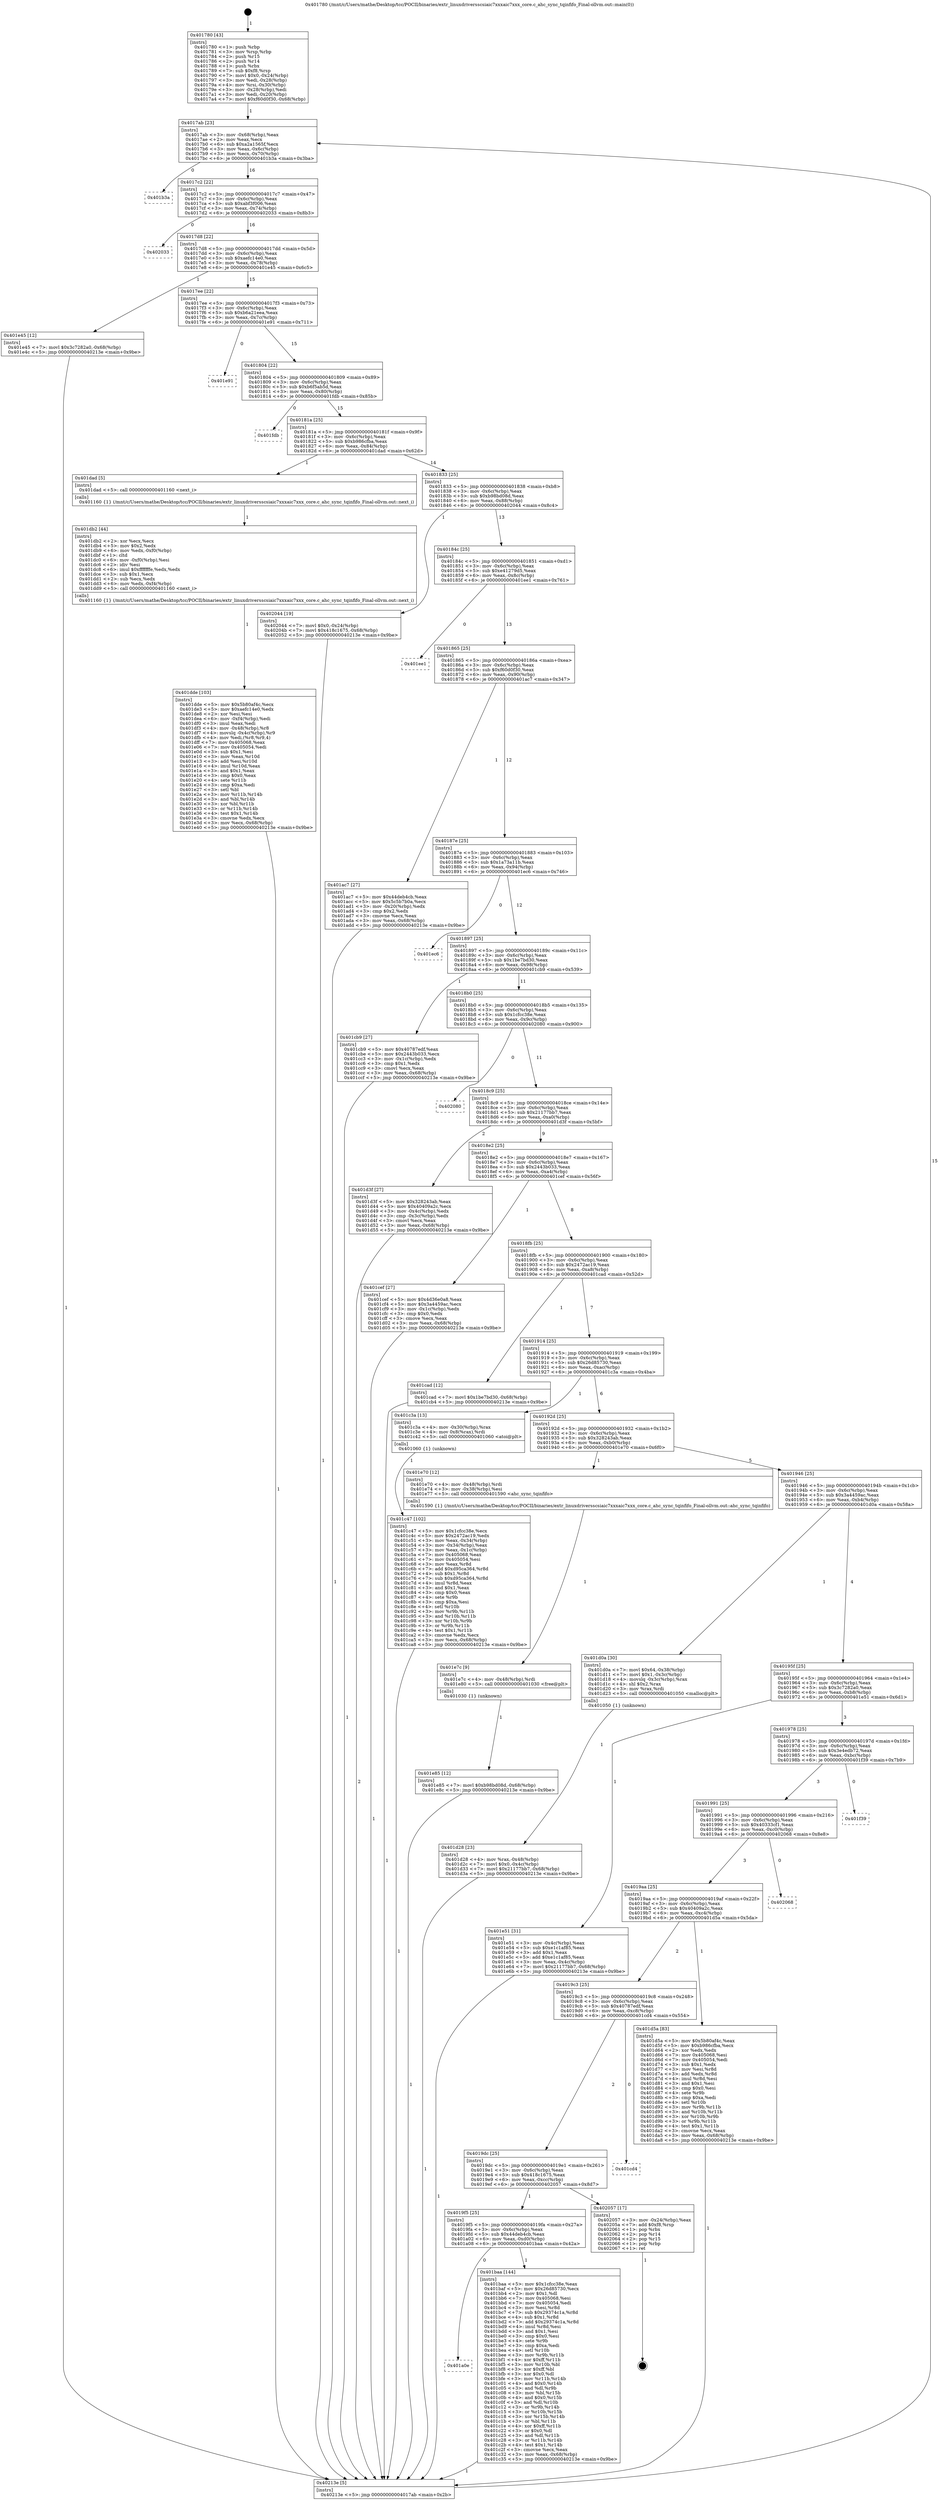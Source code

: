 digraph "0x401780" {
  label = "0x401780 (/mnt/c/Users/mathe/Desktop/tcc/POCII/binaries/extr_linuxdriversscsiaic7xxxaic7xxx_core.c_ahc_sync_tqinfifo_Final-ollvm.out::main(0))"
  labelloc = "t"
  node[shape=record]

  Entry [label="",width=0.3,height=0.3,shape=circle,fillcolor=black,style=filled]
  "0x4017ab" [label="{
     0x4017ab [23]\l
     | [instrs]\l
     &nbsp;&nbsp;0x4017ab \<+3\>: mov -0x68(%rbp),%eax\l
     &nbsp;&nbsp;0x4017ae \<+2\>: mov %eax,%ecx\l
     &nbsp;&nbsp;0x4017b0 \<+6\>: sub $0xa2a1565f,%ecx\l
     &nbsp;&nbsp;0x4017b6 \<+3\>: mov %eax,-0x6c(%rbp)\l
     &nbsp;&nbsp;0x4017b9 \<+3\>: mov %ecx,-0x70(%rbp)\l
     &nbsp;&nbsp;0x4017bc \<+6\>: je 0000000000401b3a \<main+0x3ba\>\l
  }"]
  "0x401b3a" [label="{
     0x401b3a\l
  }", style=dashed]
  "0x4017c2" [label="{
     0x4017c2 [22]\l
     | [instrs]\l
     &nbsp;&nbsp;0x4017c2 \<+5\>: jmp 00000000004017c7 \<main+0x47\>\l
     &nbsp;&nbsp;0x4017c7 \<+3\>: mov -0x6c(%rbp),%eax\l
     &nbsp;&nbsp;0x4017ca \<+5\>: sub $0xabf3f006,%eax\l
     &nbsp;&nbsp;0x4017cf \<+3\>: mov %eax,-0x74(%rbp)\l
     &nbsp;&nbsp;0x4017d2 \<+6\>: je 0000000000402033 \<main+0x8b3\>\l
  }"]
  Exit [label="",width=0.3,height=0.3,shape=circle,fillcolor=black,style=filled,peripheries=2]
  "0x402033" [label="{
     0x402033\l
  }", style=dashed]
  "0x4017d8" [label="{
     0x4017d8 [22]\l
     | [instrs]\l
     &nbsp;&nbsp;0x4017d8 \<+5\>: jmp 00000000004017dd \<main+0x5d\>\l
     &nbsp;&nbsp;0x4017dd \<+3\>: mov -0x6c(%rbp),%eax\l
     &nbsp;&nbsp;0x4017e0 \<+5\>: sub $0xaefc14e0,%eax\l
     &nbsp;&nbsp;0x4017e5 \<+3\>: mov %eax,-0x78(%rbp)\l
     &nbsp;&nbsp;0x4017e8 \<+6\>: je 0000000000401e45 \<main+0x6c5\>\l
  }"]
  "0x401e85" [label="{
     0x401e85 [12]\l
     | [instrs]\l
     &nbsp;&nbsp;0x401e85 \<+7\>: movl $0xb98bd08d,-0x68(%rbp)\l
     &nbsp;&nbsp;0x401e8c \<+5\>: jmp 000000000040213e \<main+0x9be\>\l
  }"]
  "0x401e45" [label="{
     0x401e45 [12]\l
     | [instrs]\l
     &nbsp;&nbsp;0x401e45 \<+7\>: movl $0x3c7282a0,-0x68(%rbp)\l
     &nbsp;&nbsp;0x401e4c \<+5\>: jmp 000000000040213e \<main+0x9be\>\l
  }"]
  "0x4017ee" [label="{
     0x4017ee [22]\l
     | [instrs]\l
     &nbsp;&nbsp;0x4017ee \<+5\>: jmp 00000000004017f3 \<main+0x73\>\l
     &nbsp;&nbsp;0x4017f3 \<+3\>: mov -0x6c(%rbp),%eax\l
     &nbsp;&nbsp;0x4017f6 \<+5\>: sub $0xb6a21eea,%eax\l
     &nbsp;&nbsp;0x4017fb \<+3\>: mov %eax,-0x7c(%rbp)\l
     &nbsp;&nbsp;0x4017fe \<+6\>: je 0000000000401e91 \<main+0x711\>\l
  }"]
  "0x401e7c" [label="{
     0x401e7c [9]\l
     | [instrs]\l
     &nbsp;&nbsp;0x401e7c \<+4\>: mov -0x48(%rbp),%rdi\l
     &nbsp;&nbsp;0x401e80 \<+5\>: call 0000000000401030 \<free@plt\>\l
     | [calls]\l
     &nbsp;&nbsp;0x401030 \{1\} (unknown)\l
  }"]
  "0x401e91" [label="{
     0x401e91\l
  }", style=dashed]
  "0x401804" [label="{
     0x401804 [22]\l
     | [instrs]\l
     &nbsp;&nbsp;0x401804 \<+5\>: jmp 0000000000401809 \<main+0x89\>\l
     &nbsp;&nbsp;0x401809 \<+3\>: mov -0x6c(%rbp),%eax\l
     &nbsp;&nbsp;0x40180c \<+5\>: sub $0xb6f5ab5d,%eax\l
     &nbsp;&nbsp;0x401811 \<+3\>: mov %eax,-0x80(%rbp)\l
     &nbsp;&nbsp;0x401814 \<+6\>: je 0000000000401fdb \<main+0x85b\>\l
  }"]
  "0x401dde" [label="{
     0x401dde [103]\l
     | [instrs]\l
     &nbsp;&nbsp;0x401dde \<+5\>: mov $0x5b80af4c,%ecx\l
     &nbsp;&nbsp;0x401de3 \<+5\>: mov $0xaefc14e0,%edx\l
     &nbsp;&nbsp;0x401de8 \<+2\>: xor %esi,%esi\l
     &nbsp;&nbsp;0x401dea \<+6\>: mov -0xf4(%rbp),%edi\l
     &nbsp;&nbsp;0x401df0 \<+3\>: imul %eax,%edi\l
     &nbsp;&nbsp;0x401df3 \<+4\>: mov -0x48(%rbp),%r8\l
     &nbsp;&nbsp;0x401df7 \<+4\>: movslq -0x4c(%rbp),%r9\l
     &nbsp;&nbsp;0x401dfb \<+4\>: mov %edi,(%r8,%r9,4)\l
     &nbsp;&nbsp;0x401dff \<+7\>: mov 0x405068,%eax\l
     &nbsp;&nbsp;0x401e06 \<+7\>: mov 0x405054,%edi\l
     &nbsp;&nbsp;0x401e0d \<+3\>: sub $0x1,%esi\l
     &nbsp;&nbsp;0x401e10 \<+3\>: mov %eax,%r10d\l
     &nbsp;&nbsp;0x401e13 \<+3\>: add %esi,%r10d\l
     &nbsp;&nbsp;0x401e16 \<+4\>: imul %r10d,%eax\l
     &nbsp;&nbsp;0x401e1a \<+3\>: and $0x1,%eax\l
     &nbsp;&nbsp;0x401e1d \<+3\>: cmp $0x0,%eax\l
     &nbsp;&nbsp;0x401e20 \<+4\>: sete %r11b\l
     &nbsp;&nbsp;0x401e24 \<+3\>: cmp $0xa,%edi\l
     &nbsp;&nbsp;0x401e27 \<+3\>: setl %bl\l
     &nbsp;&nbsp;0x401e2a \<+3\>: mov %r11b,%r14b\l
     &nbsp;&nbsp;0x401e2d \<+3\>: and %bl,%r14b\l
     &nbsp;&nbsp;0x401e30 \<+3\>: xor %bl,%r11b\l
     &nbsp;&nbsp;0x401e33 \<+3\>: or %r11b,%r14b\l
     &nbsp;&nbsp;0x401e36 \<+4\>: test $0x1,%r14b\l
     &nbsp;&nbsp;0x401e3a \<+3\>: cmovne %edx,%ecx\l
     &nbsp;&nbsp;0x401e3d \<+3\>: mov %ecx,-0x68(%rbp)\l
     &nbsp;&nbsp;0x401e40 \<+5\>: jmp 000000000040213e \<main+0x9be\>\l
  }"]
  "0x401fdb" [label="{
     0x401fdb\l
  }", style=dashed]
  "0x40181a" [label="{
     0x40181a [25]\l
     | [instrs]\l
     &nbsp;&nbsp;0x40181a \<+5\>: jmp 000000000040181f \<main+0x9f\>\l
     &nbsp;&nbsp;0x40181f \<+3\>: mov -0x6c(%rbp),%eax\l
     &nbsp;&nbsp;0x401822 \<+5\>: sub $0xb986cfba,%eax\l
     &nbsp;&nbsp;0x401827 \<+6\>: mov %eax,-0x84(%rbp)\l
     &nbsp;&nbsp;0x40182d \<+6\>: je 0000000000401dad \<main+0x62d\>\l
  }"]
  "0x401db2" [label="{
     0x401db2 [44]\l
     | [instrs]\l
     &nbsp;&nbsp;0x401db2 \<+2\>: xor %ecx,%ecx\l
     &nbsp;&nbsp;0x401db4 \<+5\>: mov $0x2,%edx\l
     &nbsp;&nbsp;0x401db9 \<+6\>: mov %edx,-0xf0(%rbp)\l
     &nbsp;&nbsp;0x401dbf \<+1\>: cltd\l
     &nbsp;&nbsp;0x401dc0 \<+6\>: mov -0xf0(%rbp),%esi\l
     &nbsp;&nbsp;0x401dc6 \<+2\>: idiv %esi\l
     &nbsp;&nbsp;0x401dc8 \<+6\>: imul $0xfffffffe,%edx,%edx\l
     &nbsp;&nbsp;0x401dce \<+3\>: sub $0x1,%ecx\l
     &nbsp;&nbsp;0x401dd1 \<+2\>: sub %ecx,%edx\l
     &nbsp;&nbsp;0x401dd3 \<+6\>: mov %edx,-0xf4(%rbp)\l
     &nbsp;&nbsp;0x401dd9 \<+5\>: call 0000000000401160 \<next_i\>\l
     | [calls]\l
     &nbsp;&nbsp;0x401160 \{1\} (/mnt/c/Users/mathe/Desktop/tcc/POCII/binaries/extr_linuxdriversscsiaic7xxxaic7xxx_core.c_ahc_sync_tqinfifo_Final-ollvm.out::next_i)\l
  }"]
  "0x401dad" [label="{
     0x401dad [5]\l
     | [instrs]\l
     &nbsp;&nbsp;0x401dad \<+5\>: call 0000000000401160 \<next_i\>\l
     | [calls]\l
     &nbsp;&nbsp;0x401160 \{1\} (/mnt/c/Users/mathe/Desktop/tcc/POCII/binaries/extr_linuxdriversscsiaic7xxxaic7xxx_core.c_ahc_sync_tqinfifo_Final-ollvm.out::next_i)\l
  }"]
  "0x401833" [label="{
     0x401833 [25]\l
     | [instrs]\l
     &nbsp;&nbsp;0x401833 \<+5\>: jmp 0000000000401838 \<main+0xb8\>\l
     &nbsp;&nbsp;0x401838 \<+3\>: mov -0x6c(%rbp),%eax\l
     &nbsp;&nbsp;0x40183b \<+5\>: sub $0xb98bd08d,%eax\l
     &nbsp;&nbsp;0x401840 \<+6\>: mov %eax,-0x88(%rbp)\l
     &nbsp;&nbsp;0x401846 \<+6\>: je 0000000000402044 \<main+0x8c4\>\l
  }"]
  "0x401d28" [label="{
     0x401d28 [23]\l
     | [instrs]\l
     &nbsp;&nbsp;0x401d28 \<+4\>: mov %rax,-0x48(%rbp)\l
     &nbsp;&nbsp;0x401d2c \<+7\>: movl $0x0,-0x4c(%rbp)\l
     &nbsp;&nbsp;0x401d33 \<+7\>: movl $0x21177bb7,-0x68(%rbp)\l
     &nbsp;&nbsp;0x401d3a \<+5\>: jmp 000000000040213e \<main+0x9be\>\l
  }"]
  "0x402044" [label="{
     0x402044 [19]\l
     | [instrs]\l
     &nbsp;&nbsp;0x402044 \<+7\>: movl $0x0,-0x24(%rbp)\l
     &nbsp;&nbsp;0x40204b \<+7\>: movl $0x418c1675,-0x68(%rbp)\l
     &nbsp;&nbsp;0x402052 \<+5\>: jmp 000000000040213e \<main+0x9be\>\l
  }"]
  "0x40184c" [label="{
     0x40184c [25]\l
     | [instrs]\l
     &nbsp;&nbsp;0x40184c \<+5\>: jmp 0000000000401851 \<main+0xd1\>\l
     &nbsp;&nbsp;0x401851 \<+3\>: mov -0x6c(%rbp),%eax\l
     &nbsp;&nbsp;0x401854 \<+5\>: sub $0xe41279d5,%eax\l
     &nbsp;&nbsp;0x401859 \<+6\>: mov %eax,-0x8c(%rbp)\l
     &nbsp;&nbsp;0x40185f \<+6\>: je 0000000000401ee1 \<main+0x761\>\l
  }"]
  "0x401c47" [label="{
     0x401c47 [102]\l
     | [instrs]\l
     &nbsp;&nbsp;0x401c47 \<+5\>: mov $0x1cfcc38e,%ecx\l
     &nbsp;&nbsp;0x401c4c \<+5\>: mov $0x2472ac19,%edx\l
     &nbsp;&nbsp;0x401c51 \<+3\>: mov %eax,-0x34(%rbp)\l
     &nbsp;&nbsp;0x401c54 \<+3\>: mov -0x34(%rbp),%eax\l
     &nbsp;&nbsp;0x401c57 \<+3\>: mov %eax,-0x1c(%rbp)\l
     &nbsp;&nbsp;0x401c5a \<+7\>: mov 0x405068,%eax\l
     &nbsp;&nbsp;0x401c61 \<+7\>: mov 0x405054,%esi\l
     &nbsp;&nbsp;0x401c68 \<+3\>: mov %eax,%r8d\l
     &nbsp;&nbsp;0x401c6b \<+7\>: add $0xd95ca364,%r8d\l
     &nbsp;&nbsp;0x401c72 \<+4\>: sub $0x1,%r8d\l
     &nbsp;&nbsp;0x401c76 \<+7\>: sub $0xd95ca364,%r8d\l
     &nbsp;&nbsp;0x401c7d \<+4\>: imul %r8d,%eax\l
     &nbsp;&nbsp;0x401c81 \<+3\>: and $0x1,%eax\l
     &nbsp;&nbsp;0x401c84 \<+3\>: cmp $0x0,%eax\l
     &nbsp;&nbsp;0x401c87 \<+4\>: sete %r9b\l
     &nbsp;&nbsp;0x401c8b \<+3\>: cmp $0xa,%esi\l
     &nbsp;&nbsp;0x401c8e \<+4\>: setl %r10b\l
     &nbsp;&nbsp;0x401c92 \<+3\>: mov %r9b,%r11b\l
     &nbsp;&nbsp;0x401c95 \<+3\>: and %r10b,%r11b\l
     &nbsp;&nbsp;0x401c98 \<+3\>: xor %r10b,%r9b\l
     &nbsp;&nbsp;0x401c9b \<+3\>: or %r9b,%r11b\l
     &nbsp;&nbsp;0x401c9e \<+4\>: test $0x1,%r11b\l
     &nbsp;&nbsp;0x401ca2 \<+3\>: cmovne %edx,%ecx\l
     &nbsp;&nbsp;0x401ca5 \<+3\>: mov %ecx,-0x68(%rbp)\l
     &nbsp;&nbsp;0x401ca8 \<+5\>: jmp 000000000040213e \<main+0x9be\>\l
  }"]
  "0x401ee1" [label="{
     0x401ee1\l
  }", style=dashed]
  "0x401865" [label="{
     0x401865 [25]\l
     | [instrs]\l
     &nbsp;&nbsp;0x401865 \<+5\>: jmp 000000000040186a \<main+0xea\>\l
     &nbsp;&nbsp;0x40186a \<+3\>: mov -0x6c(%rbp),%eax\l
     &nbsp;&nbsp;0x40186d \<+5\>: sub $0xf60d0f30,%eax\l
     &nbsp;&nbsp;0x401872 \<+6\>: mov %eax,-0x90(%rbp)\l
     &nbsp;&nbsp;0x401878 \<+6\>: je 0000000000401ac7 \<main+0x347\>\l
  }"]
  "0x401a0e" [label="{
     0x401a0e\l
  }", style=dashed]
  "0x401ac7" [label="{
     0x401ac7 [27]\l
     | [instrs]\l
     &nbsp;&nbsp;0x401ac7 \<+5\>: mov $0x44deb4cb,%eax\l
     &nbsp;&nbsp;0x401acc \<+5\>: mov $0x5c5b7b0a,%ecx\l
     &nbsp;&nbsp;0x401ad1 \<+3\>: mov -0x20(%rbp),%edx\l
     &nbsp;&nbsp;0x401ad4 \<+3\>: cmp $0x2,%edx\l
     &nbsp;&nbsp;0x401ad7 \<+3\>: cmovne %ecx,%eax\l
     &nbsp;&nbsp;0x401ada \<+3\>: mov %eax,-0x68(%rbp)\l
     &nbsp;&nbsp;0x401add \<+5\>: jmp 000000000040213e \<main+0x9be\>\l
  }"]
  "0x40187e" [label="{
     0x40187e [25]\l
     | [instrs]\l
     &nbsp;&nbsp;0x40187e \<+5\>: jmp 0000000000401883 \<main+0x103\>\l
     &nbsp;&nbsp;0x401883 \<+3\>: mov -0x6c(%rbp),%eax\l
     &nbsp;&nbsp;0x401886 \<+5\>: sub $0x1a73a11b,%eax\l
     &nbsp;&nbsp;0x40188b \<+6\>: mov %eax,-0x94(%rbp)\l
     &nbsp;&nbsp;0x401891 \<+6\>: je 0000000000401ec6 \<main+0x746\>\l
  }"]
  "0x40213e" [label="{
     0x40213e [5]\l
     | [instrs]\l
     &nbsp;&nbsp;0x40213e \<+5\>: jmp 00000000004017ab \<main+0x2b\>\l
  }"]
  "0x401780" [label="{
     0x401780 [43]\l
     | [instrs]\l
     &nbsp;&nbsp;0x401780 \<+1\>: push %rbp\l
     &nbsp;&nbsp;0x401781 \<+3\>: mov %rsp,%rbp\l
     &nbsp;&nbsp;0x401784 \<+2\>: push %r15\l
     &nbsp;&nbsp;0x401786 \<+2\>: push %r14\l
     &nbsp;&nbsp;0x401788 \<+1\>: push %rbx\l
     &nbsp;&nbsp;0x401789 \<+7\>: sub $0xf8,%rsp\l
     &nbsp;&nbsp;0x401790 \<+7\>: movl $0x0,-0x24(%rbp)\l
     &nbsp;&nbsp;0x401797 \<+3\>: mov %edi,-0x28(%rbp)\l
     &nbsp;&nbsp;0x40179a \<+4\>: mov %rsi,-0x30(%rbp)\l
     &nbsp;&nbsp;0x40179e \<+3\>: mov -0x28(%rbp),%edi\l
     &nbsp;&nbsp;0x4017a1 \<+3\>: mov %edi,-0x20(%rbp)\l
     &nbsp;&nbsp;0x4017a4 \<+7\>: movl $0xf60d0f30,-0x68(%rbp)\l
  }"]
  "0x401baa" [label="{
     0x401baa [144]\l
     | [instrs]\l
     &nbsp;&nbsp;0x401baa \<+5\>: mov $0x1cfcc38e,%eax\l
     &nbsp;&nbsp;0x401baf \<+5\>: mov $0x26d85730,%ecx\l
     &nbsp;&nbsp;0x401bb4 \<+2\>: mov $0x1,%dl\l
     &nbsp;&nbsp;0x401bb6 \<+7\>: mov 0x405068,%esi\l
     &nbsp;&nbsp;0x401bbd \<+7\>: mov 0x405054,%edi\l
     &nbsp;&nbsp;0x401bc4 \<+3\>: mov %esi,%r8d\l
     &nbsp;&nbsp;0x401bc7 \<+7\>: sub $0x29374c1a,%r8d\l
     &nbsp;&nbsp;0x401bce \<+4\>: sub $0x1,%r8d\l
     &nbsp;&nbsp;0x401bd2 \<+7\>: add $0x29374c1a,%r8d\l
     &nbsp;&nbsp;0x401bd9 \<+4\>: imul %r8d,%esi\l
     &nbsp;&nbsp;0x401bdd \<+3\>: and $0x1,%esi\l
     &nbsp;&nbsp;0x401be0 \<+3\>: cmp $0x0,%esi\l
     &nbsp;&nbsp;0x401be3 \<+4\>: sete %r9b\l
     &nbsp;&nbsp;0x401be7 \<+3\>: cmp $0xa,%edi\l
     &nbsp;&nbsp;0x401bea \<+4\>: setl %r10b\l
     &nbsp;&nbsp;0x401bee \<+3\>: mov %r9b,%r11b\l
     &nbsp;&nbsp;0x401bf1 \<+4\>: xor $0xff,%r11b\l
     &nbsp;&nbsp;0x401bf5 \<+3\>: mov %r10b,%bl\l
     &nbsp;&nbsp;0x401bf8 \<+3\>: xor $0xff,%bl\l
     &nbsp;&nbsp;0x401bfb \<+3\>: xor $0x0,%dl\l
     &nbsp;&nbsp;0x401bfe \<+3\>: mov %r11b,%r14b\l
     &nbsp;&nbsp;0x401c01 \<+4\>: and $0x0,%r14b\l
     &nbsp;&nbsp;0x401c05 \<+3\>: and %dl,%r9b\l
     &nbsp;&nbsp;0x401c08 \<+3\>: mov %bl,%r15b\l
     &nbsp;&nbsp;0x401c0b \<+4\>: and $0x0,%r15b\l
     &nbsp;&nbsp;0x401c0f \<+3\>: and %dl,%r10b\l
     &nbsp;&nbsp;0x401c12 \<+3\>: or %r9b,%r14b\l
     &nbsp;&nbsp;0x401c15 \<+3\>: or %r10b,%r15b\l
     &nbsp;&nbsp;0x401c18 \<+3\>: xor %r15b,%r14b\l
     &nbsp;&nbsp;0x401c1b \<+3\>: or %bl,%r11b\l
     &nbsp;&nbsp;0x401c1e \<+4\>: xor $0xff,%r11b\l
     &nbsp;&nbsp;0x401c22 \<+3\>: or $0x0,%dl\l
     &nbsp;&nbsp;0x401c25 \<+3\>: and %dl,%r11b\l
     &nbsp;&nbsp;0x401c28 \<+3\>: or %r11b,%r14b\l
     &nbsp;&nbsp;0x401c2b \<+4\>: test $0x1,%r14b\l
     &nbsp;&nbsp;0x401c2f \<+3\>: cmovne %ecx,%eax\l
     &nbsp;&nbsp;0x401c32 \<+3\>: mov %eax,-0x68(%rbp)\l
     &nbsp;&nbsp;0x401c35 \<+5\>: jmp 000000000040213e \<main+0x9be\>\l
  }"]
  "0x401ec6" [label="{
     0x401ec6\l
  }", style=dashed]
  "0x401897" [label="{
     0x401897 [25]\l
     | [instrs]\l
     &nbsp;&nbsp;0x401897 \<+5\>: jmp 000000000040189c \<main+0x11c\>\l
     &nbsp;&nbsp;0x40189c \<+3\>: mov -0x6c(%rbp),%eax\l
     &nbsp;&nbsp;0x40189f \<+5\>: sub $0x1be7bd30,%eax\l
     &nbsp;&nbsp;0x4018a4 \<+6\>: mov %eax,-0x98(%rbp)\l
     &nbsp;&nbsp;0x4018aa \<+6\>: je 0000000000401cb9 \<main+0x539\>\l
  }"]
  "0x4019f5" [label="{
     0x4019f5 [25]\l
     | [instrs]\l
     &nbsp;&nbsp;0x4019f5 \<+5\>: jmp 00000000004019fa \<main+0x27a\>\l
     &nbsp;&nbsp;0x4019fa \<+3\>: mov -0x6c(%rbp),%eax\l
     &nbsp;&nbsp;0x4019fd \<+5\>: sub $0x44deb4cb,%eax\l
     &nbsp;&nbsp;0x401a02 \<+6\>: mov %eax,-0xd0(%rbp)\l
     &nbsp;&nbsp;0x401a08 \<+6\>: je 0000000000401baa \<main+0x42a\>\l
  }"]
  "0x401cb9" [label="{
     0x401cb9 [27]\l
     | [instrs]\l
     &nbsp;&nbsp;0x401cb9 \<+5\>: mov $0x40787edf,%eax\l
     &nbsp;&nbsp;0x401cbe \<+5\>: mov $0x2443b033,%ecx\l
     &nbsp;&nbsp;0x401cc3 \<+3\>: mov -0x1c(%rbp),%edx\l
     &nbsp;&nbsp;0x401cc6 \<+3\>: cmp $0x1,%edx\l
     &nbsp;&nbsp;0x401cc9 \<+3\>: cmovl %ecx,%eax\l
     &nbsp;&nbsp;0x401ccc \<+3\>: mov %eax,-0x68(%rbp)\l
     &nbsp;&nbsp;0x401ccf \<+5\>: jmp 000000000040213e \<main+0x9be\>\l
  }"]
  "0x4018b0" [label="{
     0x4018b0 [25]\l
     | [instrs]\l
     &nbsp;&nbsp;0x4018b0 \<+5\>: jmp 00000000004018b5 \<main+0x135\>\l
     &nbsp;&nbsp;0x4018b5 \<+3\>: mov -0x6c(%rbp),%eax\l
     &nbsp;&nbsp;0x4018b8 \<+5\>: sub $0x1cfcc38e,%eax\l
     &nbsp;&nbsp;0x4018bd \<+6\>: mov %eax,-0x9c(%rbp)\l
     &nbsp;&nbsp;0x4018c3 \<+6\>: je 0000000000402080 \<main+0x900\>\l
  }"]
  "0x402057" [label="{
     0x402057 [17]\l
     | [instrs]\l
     &nbsp;&nbsp;0x402057 \<+3\>: mov -0x24(%rbp),%eax\l
     &nbsp;&nbsp;0x40205a \<+7\>: add $0xf8,%rsp\l
     &nbsp;&nbsp;0x402061 \<+1\>: pop %rbx\l
     &nbsp;&nbsp;0x402062 \<+2\>: pop %r14\l
     &nbsp;&nbsp;0x402064 \<+2\>: pop %r15\l
     &nbsp;&nbsp;0x402066 \<+1\>: pop %rbp\l
     &nbsp;&nbsp;0x402067 \<+1\>: ret\l
  }"]
  "0x402080" [label="{
     0x402080\l
  }", style=dashed]
  "0x4018c9" [label="{
     0x4018c9 [25]\l
     | [instrs]\l
     &nbsp;&nbsp;0x4018c9 \<+5\>: jmp 00000000004018ce \<main+0x14e\>\l
     &nbsp;&nbsp;0x4018ce \<+3\>: mov -0x6c(%rbp),%eax\l
     &nbsp;&nbsp;0x4018d1 \<+5\>: sub $0x21177bb7,%eax\l
     &nbsp;&nbsp;0x4018d6 \<+6\>: mov %eax,-0xa0(%rbp)\l
     &nbsp;&nbsp;0x4018dc \<+6\>: je 0000000000401d3f \<main+0x5bf\>\l
  }"]
  "0x4019dc" [label="{
     0x4019dc [25]\l
     | [instrs]\l
     &nbsp;&nbsp;0x4019dc \<+5\>: jmp 00000000004019e1 \<main+0x261\>\l
     &nbsp;&nbsp;0x4019e1 \<+3\>: mov -0x6c(%rbp),%eax\l
     &nbsp;&nbsp;0x4019e4 \<+5\>: sub $0x418c1675,%eax\l
     &nbsp;&nbsp;0x4019e9 \<+6\>: mov %eax,-0xcc(%rbp)\l
     &nbsp;&nbsp;0x4019ef \<+6\>: je 0000000000402057 \<main+0x8d7\>\l
  }"]
  "0x401d3f" [label="{
     0x401d3f [27]\l
     | [instrs]\l
     &nbsp;&nbsp;0x401d3f \<+5\>: mov $0x328243ab,%eax\l
     &nbsp;&nbsp;0x401d44 \<+5\>: mov $0x40409a2c,%ecx\l
     &nbsp;&nbsp;0x401d49 \<+3\>: mov -0x4c(%rbp),%edx\l
     &nbsp;&nbsp;0x401d4c \<+3\>: cmp -0x3c(%rbp),%edx\l
     &nbsp;&nbsp;0x401d4f \<+3\>: cmovl %ecx,%eax\l
     &nbsp;&nbsp;0x401d52 \<+3\>: mov %eax,-0x68(%rbp)\l
     &nbsp;&nbsp;0x401d55 \<+5\>: jmp 000000000040213e \<main+0x9be\>\l
  }"]
  "0x4018e2" [label="{
     0x4018e2 [25]\l
     | [instrs]\l
     &nbsp;&nbsp;0x4018e2 \<+5\>: jmp 00000000004018e7 \<main+0x167\>\l
     &nbsp;&nbsp;0x4018e7 \<+3\>: mov -0x6c(%rbp),%eax\l
     &nbsp;&nbsp;0x4018ea \<+5\>: sub $0x2443b033,%eax\l
     &nbsp;&nbsp;0x4018ef \<+6\>: mov %eax,-0xa4(%rbp)\l
     &nbsp;&nbsp;0x4018f5 \<+6\>: je 0000000000401cef \<main+0x56f\>\l
  }"]
  "0x401cd4" [label="{
     0x401cd4\l
  }", style=dashed]
  "0x401cef" [label="{
     0x401cef [27]\l
     | [instrs]\l
     &nbsp;&nbsp;0x401cef \<+5\>: mov $0x4d36e0a8,%eax\l
     &nbsp;&nbsp;0x401cf4 \<+5\>: mov $0x3a4459ac,%ecx\l
     &nbsp;&nbsp;0x401cf9 \<+3\>: mov -0x1c(%rbp),%edx\l
     &nbsp;&nbsp;0x401cfc \<+3\>: cmp $0x0,%edx\l
     &nbsp;&nbsp;0x401cff \<+3\>: cmove %ecx,%eax\l
     &nbsp;&nbsp;0x401d02 \<+3\>: mov %eax,-0x68(%rbp)\l
     &nbsp;&nbsp;0x401d05 \<+5\>: jmp 000000000040213e \<main+0x9be\>\l
  }"]
  "0x4018fb" [label="{
     0x4018fb [25]\l
     | [instrs]\l
     &nbsp;&nbsp;0x4018fb \<+5\>: jmp 0000000000401900 \<main+0x180\>\l
     &nbsp;&nbsp;0x401900 \<+3\>: mov -0x6c(%rbp),%eax\l
     &nbsp;&nbsp;0x401903 \<+5\>: sub $0x2472ac19,%eax\l
     &nbsp;&nbsp;0x401908 \<+6\>: mov %eax,-0xa8(%rbp)\l
     &nbsp;&nbsp;0x40190e \<+6\>: je 0000000000401cad \<main+0x52d\>\l
  }"]
  "0x4019c3" [label="{
     0x4019c3 [25]\l
     | [instrs]\l
     &nbsp;&nbsp;0x4019c3 \<+5\>: jmp 00000000004019c8 \<main+0x248\>\l
     &nbsp;&nbsp;0x4019c8 \<+3\>: mov -0x6c(%rbp),%eax\l
     &nbsp;&nbsp;0x4019cb \<+5\>: sub $0x40787edf,%eax\l
     &nbsp;&nbsp;0x4019d0 \<+6\>: mov %eax,-0xc8(%rbp)\l
     &nbsp;&nbsp;0x4019d6 \<+6\>: je 0000000000401cd4 \<main+0x554\>\l
  }"]
  "0x401cad" [label="{
     0x401cad [12]\l
     | [instrs]\l
     &nbsp;&nbsp;0x401cad \<+7\>: movl $0x1be7bd30,-0x68(%rbp)\l
     &nbsp;&nbsp;0x401cb4 \<+5\>: jmp 000000000040213e \<main+0x9be\>\l
  }"]
  "0x401914" [label="{
     0x401914 [25]\l
     | [instrs]\l
     &nbsp;&nbsp;0x401914 \<+5\>: jmp 0000000000401919 \<main+0x199\>\l
     &nbsp;&nbsp;0x401919 \<+3\>: mov -0x6c(%rbp),%eax\l
     &nbsp;&nbsp;0x40191c \<+5\>: sub $0x26d85730,%eax\l
     &nbsp;&nbsp;0x401921 \<+6\>: mov %eax,-0xac(%rbp)\l
     &nbsp;&nbsp;0x401927 \<+6\>: je 0000000000401c3a \<main+0x4ba\>\l
  }"]
  "0x401d5a" [label="{
     0x401d5a [83]\l
     | [instrs]\l
     &nbsp;&nbsp;0x401d5a \<+5\>: mov $0x5b80af4c,%eax\l
     &nbsp;&nbsp;0x401d5f \<+5\>: mov $0xb986cfba,%ecx\l
     &nbsp;&nbsp;0x401d64 \<+2\>: xor %edx,%edx\l
     &nbsp;&nbsp;0x401d66 \<+7\>: mov 0x405068,%esi\l
     &nbsp;&nbsp;0x401d6d \<+7\>: mov 0x405054,%edi\l
     &nbsp;&nbsp;0x401d74 \<+3\>: sub $0x1,%edx\l
     &nbsp;&nbsp;0x401d77 \<+3\>: mov %esi,%r8d\l
     &nbsp;&nbsp;0x401d7a \<+3\>: add %edx,%r8d\l
     &nbsp;&nbsp;0x401d7d \<+4\>: imul %r8d,%esi\l
     &nbsp;&nbsp;0x401d81 \<+3\>: and $0x1,%esi\l
     &nbsp;&nbsp;0x401d84 \<+3\>: cmp $0x0,%esi\l
     &nbsp;&nbsp;0x401d87 \<+4\>: sete %r9b\l
     &nbsp;&nbsp;0x401d8b \<+3\>: cmp $0xa,%edi\l
     &nbsp;&nbsp;0x401d8e \<+4\>: setl %r10b\l
     &nbsp;&nbsp;0x401d92 \<+3\>: mov %r9b,%r11b\l
     &nbsp;&nbsp;0x401d95 \<+3\>: and %r10b,%r11b\l
     &nbsp;&nbsp;0x401d98 \<+3\>: xor %r10b,%r9b\l
     &nbsp;&nbsp;0x401d9b \<+3\>: or %r9b,%r11b\l
     &nbsp;&nbsp;0x401d9e \<+4\>: test $0x1,%r11b\l
     &nbsp;&nbsp;0x401da2 \<+3\>: cmovne %ecx,%eax\l
     &nbsp;&nbsp;0x401da5 \<+3\>: mov %eax,-0x68(%rbp)\l
     &nbsp;&nbsp;0x401da8 \<+5\>: jmp 000000000040213e \<main+0x9be\>\l
  }"]
  "0x401c3a" [label="{
     0x401c3a [13]\l
     | [instrs]\l
     &nbsp;&nbsp;0x401c3a \<+4\>: mov -0x30(%rbp),%rax\l
     &nbsp;&nbsp;0x401c3e \<+4\>: mov 0x8(%rax),%rdi\l
     &nbsp;&nbsp;0x401c42 \<+5\>: call 0000000000401060 \<atoi@plt\>\l
     | [calls]\l
     &nbsp;&nbsp;0x401060 \{1\} (unknown)\l
  }"]
  "0x40192d" [label="{
     0x40192d [25]\l
     | [instrs]\l
     &nbsp;&nbsp;0x40192d \<+5\>: jmp 0000000000401932 \<main+0x1b2\>\l
     &nbsp;&nbsp;0x401932 \<+3\>: mov -0x6c(%rbp),%eax\l
     &nbsp;&nbsp;0x401935 \<+5\>: sub $0x328243ab,%eax\l
     &nbsp;&nbsp;0x40193a \<+6\>: mov %eax,-0xb0(%rbp)\l
     &nbsp;&nbsp;0x401940 \<+6\>: je 0000000000401e70 \<main+0x6f0\>\l
  }"]
  "0x4019aa" [label="{
     0x4019aa [25]\l
     | [instrs]\l
     &nbsp;&nbsp;0x4019aa \<+5\>: jmp 00000000004019af \<main+0x22f\>\l
     &nbsp;&nbsp;0x4019af \<+3\>: mov -0x6c(%rbp),%eax\l
     &nbsp;&nbsp;0x4019b2 \<+5\>: sub $0x40409a2c,%eax\l
     &nbsp;&nbsp;0x4019b7 \<+6\>: mov %eax,-0xc4(%rbp)\l
     &nbsp;&nbsp;0x4019bd \<+6\>: je 0000000000401d5a \<main+0x5da\>\l
  }"]
  "0x401e70" [label="{
     0x401e70 [12]\l
     | [instrs]\l
     &nbsp;&nbsp;0x401e70 \<+4\>: mov -0x48(%rbp),%rdi\l
     &nbsp;&nbsp;0x401e74 \<+3\>: mov -0x38(%rbp),%esi\l
     &nbsp;&nbsp;0x401e77 \<+5\>: call 0000000000401590 \<ahc_sync_tqinfifo\>\l
     | [calls]\l
     &nbsp;&nbsp;0x401590 \{1\} (/mnt/c/Users/mathe/Desktop/tcc/POCII/binaries/extr_linuxdriversscsiaic7xxxaic7xxx_core.c_ahc_sync_tqinfifo_Final-ollvm.out::ahc_sync_tqinfifo)\l
  }"]
  "0x401946" [label="{
     0x401946 [25]\l
     | [instrs]\l
     &nbsp;&nbsp;0x401946 \<+5\>: jmp 000000000040194b \<main+0x1cb\>\l
     &nbsp;&nbsp;0x40194b \<+3\>: mov -0x6c(%rbp),%eax\l
     &nbsp;&nbsp;0x40194e \<+5\>: sub $0x3a4459ac,%eax\l
     &nbsp;&nbsp;0x401953 \<+6\>: mov %eax,-0xb4(%rbp)\l
     &nbsp;&nbsp;0x401959 \<+6\>: je 0000000000401d0a \<main+0x58a\>\l
  }"]
  "0x402068" [label="{
     0x402068\l
  }", style=dashed]
  "0x401d0a" [label="{
     0x401d0a [30]\l
     | [instrs]\l
     &nbsp;&nbsp;0x401d0a \<+7\>: movl $0x64,-0x38(%rbp)\l
     &nbsp;&nbsp;0x401d11 \<+7\>: movl $0x1,-0x3c(%rbp)\l
     &nbsp;&nbsp;0x401d18 \<+4\>: movslq -0x3c(%rbp),%rax\l
     &nbsp;&nbsp;0x401d1c \<+4\>: shl $0x2,%rax\l
     &nbsp;&nbsp;0x401d20 \<+3\>: mov %rax,%rdi\l
     &nbsp;&nbsp;0x401d23 \<+5\>: call 0000000000401050 \<malloc@plt\>\l
     | [calls]\l
     &nbsp;&nbsp;0x401050 \{1\} (unknown)\l
  }"]
  "0x40195f" [label="{
     0x40195f [25]\l
     | [instrs]\l
     &nbsp;&nbsp;0x40195f \<+5\>: jmp 0000000000401964 \<main+0x1e4\>\l
     &nbsp;&nbsp;0x401964 \<+3\>: mov -0x6c(%rbp),%eax\l
     &nbsp;&nbsp;0x401967 \<+5\>: sub $0x3c7282a0,%eax\l
     &nbsp;&nbsp;0x40196c \<+6\>: mov %eax,-0xb8(%rbp)\l
     &nbsp;&nbsp;0x401972 \<+6\>: je 0000000000401e51 \<main+0x6d1\>\l
  }"]
  "0x401991" [label="{
     0x401991 [25]\l
     | [instrs]\l
     &nbsp;&nbsp;0x401991 \<+5\>: jmp 0000000000401996 \<main+0x216\>\l
     &nbsp;&nbsp;0x401996 \<+3\>: mov -0x6c(%rbp),%eax\l
     &nbsp;&nbsp;0x401999 \<+5\>: sub $0x40333cf1,%eax\l
     &nbsp;&nbsp;0x40199e \<+6\>: mov %eax,-0xc0(%rbp)\l
     &nbsp;&nbsp;0x4019a4 \<+6\>: je 0000000000402068 \<main+0x8e8\>\l
  }"]
  "0x401e51" [label="{
     0x401e51 [31]\l
     | [instrs]\l
     &nbsp;&nbsp;0x401e51 \<+3\>: mov -0x4c(%rbp),%eax\l
     &nbsp;&nbsp;0x401e54 \<+5\>: sub $0xe1c1af85,%eax\l
     &nbsp;&nbsp;0x401e59 \<+3\>: add $0x1,%eax\l
     &nbsp;&nbsp;0x401e5c \<+5\>: add $0xe1c1af85,%eax\l
     &nbsp;&nbsp;0x401e61 \<+3\>: mov %eax,-0x4c(%rbp)\l
     &nbsp;&nbsp;0x401e64 \<+7\>: movl $0x21177bb7,-0x68(%rbp)\l
     &nbsp;&nbsp;0x401e6b \<+5\>: jmp 000000000040213e \<main+0x9be\>\l
  }"]
  "0x401978" [label="{
     0x401978 [25]\l
     | [instrs]\l
     &nbsp;&nbsp;0x401978 \<+5\>: jmp 000000000040197d \<main+0x1fd\>\l
     &nbsp;&nbsp;0x40197d \<+3\>: mov -0x6c(%rbp),%eax\l
     &nbsp;&nbsp;0x401980 \<+5\>: sub $0x3e4edb72,%eax\l
     &nbsp;&nbsp;0x401985 \<+6\>: mov %eax,-0xbc(%rbp)\l
     &nbsp;&nbsp;0x40198b \<+6\>: je 0000000000401f39 \<main+0x7b9\>\l
  }"]
  "0x401f39" [label="{
     0x401f39\l
  }", style=dashed]
  Entry -> "0x401780" [label=" 1"]
  "0x4017ab" -> "0x401b3a" [label=" 0"]
  "0x4017ab" -> "0x4017c2" [label=" 16"]
  "0x402057" -> Exit [label=" 1"]
  "0x4017c2" -> "0x402033" [label=" 0"]
  "0x4017c2" -> "0x4017d8" [label=" 16"]
  "0x402044" -> "0x40213e" [label=" 1"]
  "0x4017d8" -> "0x401e45" [label=" 1"]
  "0x4017d8" -> "0x4017ee" [label=" 15"]
  "0x401e85" -> "0x40213e" [label=" 1"]
  "0x4017ee" -> "0x401e91" [label=" 0"]
  "0x4017ee" -> "0x401804" [label=" 15"]
  "0x401e7c" -> "0x401e85" [label=" 1"]
  "0x401804" -> "0x401fdb" [label=" 0"]
  "0x401804" -> "0x40181a" [label=" 15"]
  "0x401e70" -> "0x401e7c" [label=" 1"]
  "0x40181a" -> "0x401dad" [label=" 1"]
  "0x40181a" -> "0x401833" [label=" 14"]
  "0x401e51" -> "0x40213e" [label=" 1"]
  "0x401833" -> "0x402044" [label=" 1"]
  "0x401833" -> "0x40184c" [label=" 13"]
  "0x401e45" -> "0x40213e" [label=" 1"]
  "0x40184c" -> "0x401ee1" [label=" 0"]
  "0x40184c" -> "0x401865" [label=" 13"]
  "0x401dde" -> "0x40213e" [label=" 1"]
  "0x401865" -> "0x401ac7" [label=" 1"]
  "0x401865" -> "0x40187e" [label=" 12"]
  "0x401ac7" -> "0x40213e" [label=" 1"]
  "0x401780" -> "0x4017ab" [label=" 1"]
  "0x40213e" -> "0x4017ab" [label=" 15"]
  "0x401db2" -> "0x401dde" [label=" 1"]
  "0x40187e" -> "0x401ec6" [label=" 0"]
  "0x40187e" -> "0x401897" [label=" 12"]
  "0x401dad" -> "0x401db2" [label=" 1"]
  "0x401897" -> "0x401cb9" [label=" 1"]
  "0x401897" -> "0x4018b0" [label=" 11"]
  "0x401d3f" -> "0x40213e" [label=" 2"]
  "0x4018b0" -> "0x402080" [label=" 0"]
  "0x4018b0" -> "0x4018c9" [label=" 11"]
  "0x401d28" -> "0x40213e" [label=" 1"]
  "0x4018c9" -> "0x401d3f" [label=" 2"]
  "0x4018c9" -> "0x4018e2" [label=" 9"]
  "0x401cef" -> "0x40213e" [label=" 1"]
  "0x4018e2" -> "0x401cef" [label=" 1"]
  "0x4018e2" -> "0x4018fb" [label=" 8"]
  "0x401cb9" -> "0x40213e" [label=" 1"]
  "0x4018fb" -> "0x401cad" [label=" 1"]
  "0x4018fb" -> "0x401914" [label=" 7"]
  "0x401c47" -> "0x40213e" [label=" 1"]
  "0x401914" -> "0x401c3a" [label=" 1"]
  "0x401914" -> "0x40192d" [label=" 6"]
  "0x401c3a" -> "0x401c47" [label=" 1"]
  "0x40192d" -> "0x401e70" [label=" 1"]
  "0x40192d" -> "0x401946" [label=" 5"]
  "0x4019f5" -> "0x401a0e" [label=" 0"]
  "0x401946" -> "0x401d0a" [label=" 1"]
  "0x401946" -> "0x40195f" [label=" 4"]
  "0x4019f5" -> "0x401baa" [label=" 1"]
  "0x40195f" -> "0x401e51" [label=" 1"]
  "0x40195f" -> "0x401978" [label=" 3"]
  "0x4019dc" -> "0x4019f5" [label=" 1"]
  "0x401978" -> "0x401f39" [label=" 0"]
  "0x401978" -> "0x401991" [label=" 3"]
  "0x401d5a" -> "0x40213e" [label=" 1"]
  "0x401991" -> "0x402068" [label=" 0"]
  "0x401991" -> "0x4019aa" [label=" 3"]
  "0x401baa" -> "0x40213e" [label=" 1"]
  "0x4019aa" -> "0x401d5a" [label=" 1"]
  "0x4019aa" -> "0x4019c3" [label=" 2"]
  "0x401cad" -> "0x40213e" [label=" 1"]
  "0x4019c3" -> "0x401cd4" [label=" 0"]
  "0x4019c3" -> "0x4019dc" [label=" 2"]
  "0x401d0a" -> "0x401d28" [label=" 1"]
  "0x4019dc" -> "0x402057" [label=" 1"]
}
